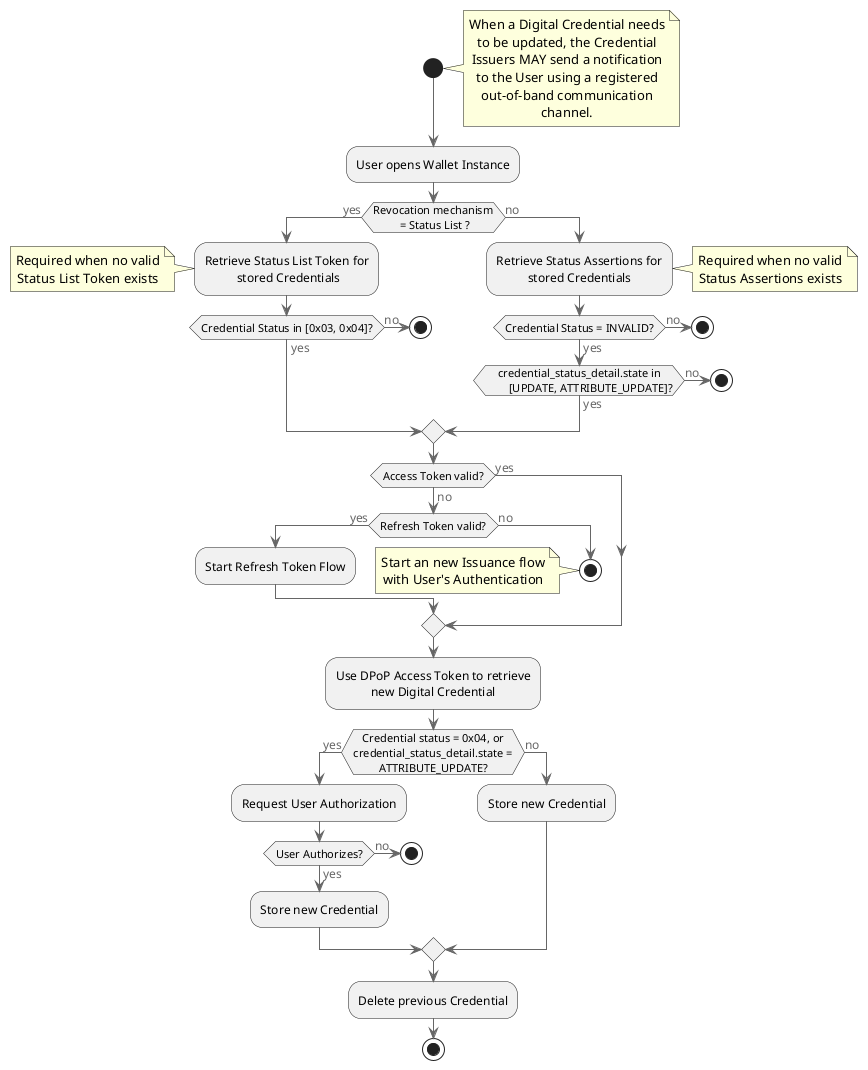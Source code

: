 @startuml Digital Credential Lifecycle
!include <C4/C4_Dynamic>


start
note right
When a Digital Credential needs to be updated, the Credential Issuers MAY send a notification to the User using a registered out-of-band communication channel.
end note

:User opens Wallet Instance;

if (Revocation mechanism \n = Status List ?) then (yes)
 
   :Retrieve Status List Token for
    stored Credentials;
    note left
    Required when no valid
    Status List Token exists
    end note
    if (Credential Status in [0x03, 0x04]?) then (yes)
     else (no) 
             stop
     endif
    else (no)

    :Retrieve Status Assertions for
    stored Credentials;
    note right
    Required when no valid
    Status Assertions exists
    end note

    if (Credential Status = INVALID?) then (yes)
        if (credential_status_detail.state in
        [UPDATE, ATTRIBUTE_UPDATE]?) then (yes)
        else (no) 
             stop
        endif
     else (no) 
             stop
     endif
endif

        if (Access Token valid?) then (yes)
            
        else (no)
            if (Refresh Token valid?) then (yes)
              :Start Refresh Token Flow;
            else (no)
              stop
              note 
               Start an new Issuance flow
               with User's Authentication 
              end note
            endif
        endif
        
        :Use DPoP Access Token to retrieve
        new Digital Credential;
        if (Credential status = 0x04, or \ncredential_status_detail.state = ATTRIBUTE_UPDATE?) then (yes)
            :Request User Authorization;            
            if (User Authorizes?) then (yes)
                :Store new Credential;
            else (no)
                stop
            endif
        else (no)
            :Store new Credential;
        endif

        :Delete previous Credential;

stop
@enduml